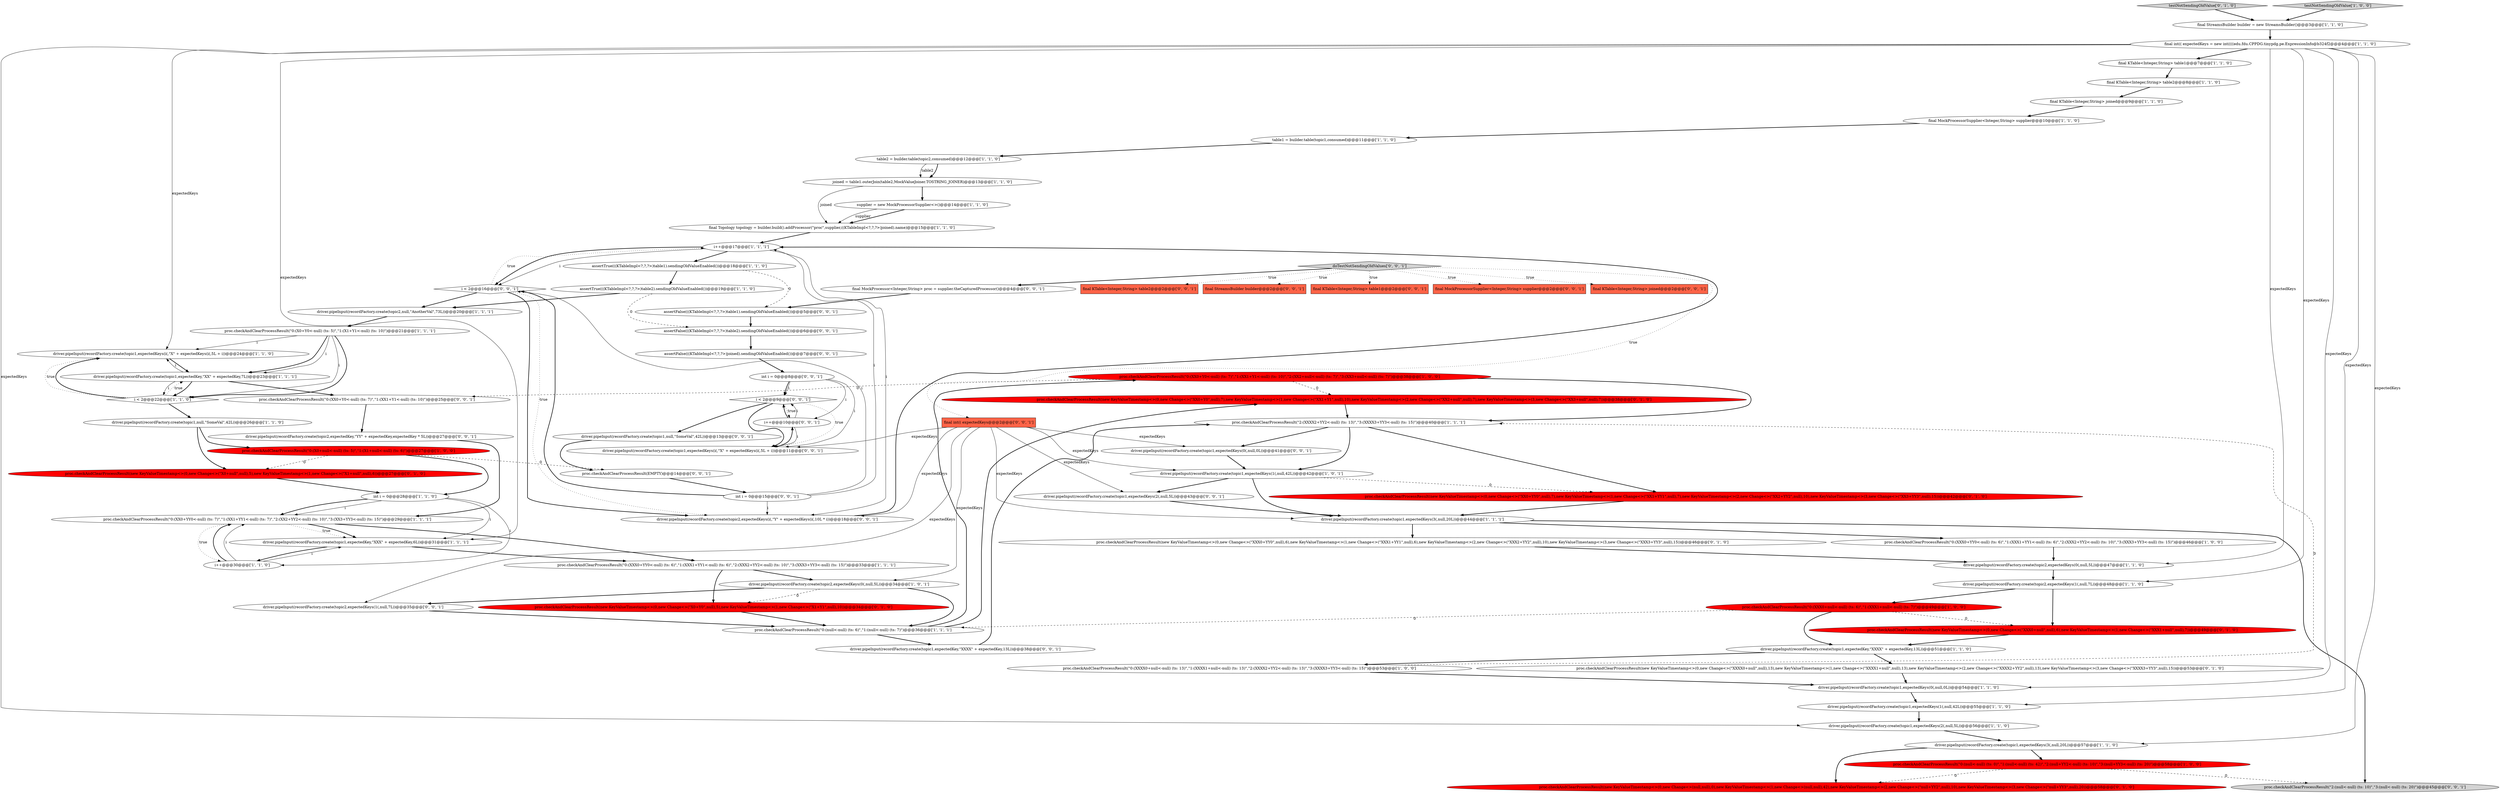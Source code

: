 digraph {
38 [style = filled, label = "proc.checkAndClearProcessResult(\"0:(XX0+Y0<-null) (ts: 7)\",\"1:(XX1+Y1<-null) (ts: 10)\",\"2:(XX2+null<-null) (ts: 7)\",\"3:(XX3+null<-null) (ts: 7)\")@@@38@@@['1', '0', '0']", fillcolor = red, shape = ellipse image = "AAA1AAABBB1BBB"];
66 [style = filled, label = "final KTable<Integer,String> table1@@@2@@@['0', '0', '1']", fillcolor = tomato, shape = box image = "AAA0AAABBB3BBB"];
43 [style = filled, label = "driver.pipeInput(recordFactory.create(topic2,expectedKeys(1(,null,7L))@@@48@@@['1', '1', '0']", fillcolor = white, shape = ellipse image = "AAA0AAABBB1BBB"];
46 [style = filled, label = "proc.checkAndClearProcessResult(new KeyValueTimestamp<>(0,new Change<>(\"XX0+YY0\",null),7),new KeyValueTimestamp<>(1,new Change<>(\"XX1+YY1\",null),7),new KeyValueTimestamp<>(2,new Change<>(\"XX2+YY2\",null),10),new KeyValueTimestamp<>(3,new Change<>(\"XX3+YY3\",null),15))@@@42@@@['0', '1', '0']", fillcolor = red, shape = ellipse image = "AAA1AAABBB2BBB"];
55 [style = filled, label = "final int(( expectedKeys@@@2@@@['0', '0', '1']", fillcolor = tomato, shape = box image = "AAA0AAABBB3BBB"];
10 [style = filled, label = "driver.pipeInput(recordFactory.create(topic2,expectedKeys(0(,null,5L))@@@47@@@['1', '1', '0']", fillcolor = white, shape = ellipse image = "AAA0AAABBB1BBB"];
4 [style = filled, label = "joined = table1.outerJoin(table2,MockValueJoiner.TOSTRING_JOINER)@@@13@@@['1', '1', '0']", fillcolor = white, shape = ellipse image = "AAA0AAABBB1BBB"];
50 [style = filled, label = "proc.checkAndClearProcessResult(new KeyValueTimestamp<>(0,new Change<>(\"XXXX0+null\",null),13),new KeyValueTimestamp<>(1,new Change<>(\"XXXX1+null\",null),13),new KeyValueTimestamp<>(2,new Change<>(\"XXXX2+YY2\",null),13),new KeyValueTimestamp<>(3,new Change<>(\"XXXX3+YY3\",null),15))@@@53@@@['0', '1', '0']", fillcolor = white, shape = ellipse image = "AAA0AAABBB2BBB"];
56 [style = filled, label = "proc.checkAndClearProcessResult(\"2:(null<-null) (ts: 10)\",\"3:(null<-null) (ts: 20)\")@@@45@@@['0', '0', '1']", fillcolor = lightgray, shape = ellipse image = "AAA0AAABBB3BBB"];
64 [style = filled, label = "driver.pipeInput(recordFactory.create(topic1,expectedKey,\"XXXX\" + expectedKey,13L))@@@38@@@['0', '0', '1']", fillcolor = white, shape = ellipse image = "AAA0AAABBB3BBB"];
27 [style = filled, label = "final StreamsBuilder builder = new StreamsBuilder()@@@3@@@['1', '1', '0']", fillcolor = white, shape = ellipse image = "AAA0AAABBB1BBB"];
11 [style = filled, label = "proc.checkAndClearProcessResult(\"0:(X0+null<-null) (ts: 5)\",\"1:(X1+null<-null) (ts: 6)\")@@@27@@@['1', '0', '0']", fillcolor = red, shape = ellipse image = "AAA1AAABBB1BBB"];
59 [style = filled, label = "final MockProcessorSupplier<Integer,String> supplier@@@2@@@['0', '0', '1']", fillcolor = tomato, shape = box image = "AAA0AAABBB3BBB"];
70 [style = filled, label = "i < 2@@@16@@@['0', '0', '1']", fillcolor = white, shape = diamond image = "AAA0AAABBB3BBB"];
12 [style = filled, label = "driver.pipeInput(recordFactory.create(topic2,expectedKeys(0(,null,5L))@@@34@@@['1', '0', '1']", fillcolor = white, shape = ellipse image = "AAA0AAABBB1BBB"];
45 [style = filled, label = "proc.checkAndClearProcessResult(new KeyValueTimestamp<>(0,new Change<>(\"XX0+Y0\",null),7),new KeyValueTimestamp<>(1,new Change<>(\"XX1+Y1\",null),10),new KeyValueTimestamp<>(2,new Change<>(\"XX2+null\",null),7),new KeyValueTimestamp<>(3,new Change<>(\"XX3+null\",null),7))@@@38@@@['0', '1', '0']", fillcolor = red, shape = ellipse image = "AAA1AAABBB2BBB"];
19 [style = filled, label = "driver.pipeInput(recordFactory.create(topic2,null,\"AnotherVal\",73L))@@@20@@@['1', '1', '1']", fillcolor = white, shape = ellipse image = "AAA0AAABBB1BBB"];
26 [style = filled, label = "driver.pipeInput(recordFactory.create(topic1,expectedKeys(1(,null,42L))@@@42@@@['1', '0', '1']", fillcolor = white, shape = ellipse image = "AAA0AAABBB1BBB"];
3 [style = filled, label = "final int(( expectedKeys = new int((((edu.fdu.CPPDG.tinypdg.pe.ExpressionInfo@b324f2@@@4@@@['1', '1', '0']", fillcolor = white, shape = ellipse image = "AAA0AAABBB1BBB"];
51 [style = filled, label = "proc.checkAndClearProcessResult(new KeyValueTimestamp<>(0,new Change<>(\"XXX0+YY0\",null),6),new KeyValueTimestamp<>(1,new Change<>(\"XXX1+YY1\",null),6),new KeyValueTimestamp<>(2,new Change<>(\"XXX2+YY2\",null),10),new KeyValueTimestamp<>(3,new Change<>(\"XXX3+YY3\",null),15))@@@46@@@['0', '1', '0']", fillcolor = white, shape = ellipse image = "AAA0AAABBB2BBB"];
33 [style = filled, label = "final KTable<Integer,String> table1@@@7@@@['1', '1', '0']", fillcolor = white, shape = ellipse image = "AAA0AAABBB1BBB"];
78 [style = filled, label = "final MockProcessor<Integer,String> proc = supplier.theCapturedProcessor()@@@4@@@['0', '0', '1']", fillcolor = white, shape = ellipse image = "AAA0AAABBB3BBB"];
44 [style = filled, label = "proc.checkAndClearProcessResult(new KeyValueTimestamp<>(0,new Change<>(null,null),0),new KeyValueTimestamp<>(1,new Change<>(null,null),42),new KeyValueTimestamp<>(2,new Change<>(\"null+YY2\",null),10),new KeyValueTimestamp<>(3,new Change<>(\"null+YY3\",null),20))@@@58@@@['0', '1', '0']", fillcolor = red, shape = ellipse image = "AAA1AAABBB2BBB"];
1 [style = filled, label = "driver.pipeInput(recordFactory.create(topic1,expectedKeys(2(,null,5L))@@@56@@@['1', '1', '0']", fillcolor = white, shape = ellipse image = "AAA0AAABBB1BBB"];
13 [style = filled, label = "driver.pipeInput(recordFactory.create(topic1,expectedKeys(i(,\"X\" + expectedKeys(i(,5L + i))@@@24@@@['1', '1', '0']", fillcolor = white, shape = ellipse image = "AAA0AAABBB1BBB"];
37 [style = filled, label = "final MockProcessorSupplier<Integer,String> supplier@@@10@@@['1', '1', '0']", fillcolor = white, shape = ellipse image = "AAA0AAABBB1BBB"];
61 [style = filled, label = "int i = 0@@@15@@@['0', '0', '1']", fillcolor = white, shape = ellipse image = "AAA0AAABBB3BBB"];
77 [style = filled, label = "assertFalse(((KTableImpl<?,?,?>)joined).sendingOldValueEnabled())@@@7@@@['0', '0', '1']", fillcolor = white, shape = ellipse image = "AAA0AAABBB3BBB"];
9 [style = filled, label = "table1 = builder.table(topic1,consumed)@@@11@@@['1', '1', '0']", fillcolor = white, shape = ellipse image = "AAA0AAABBB1BBB"];
69 [style = filled, label = "assertFalse(((KTableImpl<?,?,?>)table1).sendingOldValueEnabled())@@@5@@@['0', '0', '1']", fillcolor = white, shape = ellipse image = "AAA0AAABBB3BBB"];
71 [style = filled, label = "int i = 0@@@8@@@['0', '0', '1']", fillcolor = white, shape = ellipse image = "AAA0AAABBB3BBB"];
16 [style = filled, label = "driver.pipeInput(recordFactory.create(topic1,expectedKey,\"XXXX\" + expectedKey,13L))@@@51@@@['1', '1', '0']", fillcolor = white, shape = ellipse image = "AAA0AAABBB1BBB"];
31 [style = filled, label = "driver.pipeInput(recordFactory.create(topic1,expectedKey,\"XX\" + expectedKey,7L))@@@23@@@['1', '1', '1']", fillcolor = white, shape = ellipse image = "AAA0AAABBB1BBB"];
30 [style = filled, label = "i < 2@@@22@@@['1', '1', '0']", fillcolor = white, shape = diamond image = "AAA0AAABBB1BBB"];
40 [style = filled, label = "assertTrue(((KTableImpl<?,?,?>)table2).sendingOldValueEnabled())@@@19@@@['1', '1', '0']", fillcolor = white, shape = ellipse image = "AAA0AAABBB1BBB"];
75 [style = filled, label = "driver.pipeInput(recordFactory.create(topic2,expectedKeys(i(,\"Y\" + expectedKeys(i(,10L * i))@@@18@@@['0', '0', '1']", fillcolor = white, shape = ellipse image = "AAA0AAABBB3BBB"];
6 [style = filled, label = "table2 = builder.table(topic2,consumed)@@@12@@@['1', '1', '0']", fillcolor = white, shape = ellipse image = "AAA0AAABBB1BBB"];
22 [style = filled, label = "driver.pipeInput(recordFactory.create(topic1,expectedKey,\"XXX\" + expectedKey,6L))@@@31@@@['1', '1', '1']", fillcolor = white, shape = ellipse image = "AAA0AAABBB1BBB"];
17 [style = filled, label = "i++@@@17@@@['1', '1', '1']", fillcolor = white, shape = ellipse image = "AAA0AAABBB1BBB"];
21 [style = filled, label = "driver.pipeInput(recordFactory.create(topic1,expectedKeys(3(,null,20L))@@@57@@@['1', '1', '0']", fillcolor = white, shape = ellipse image = "AAA0AAABBB1BBB"];
35 [style = filled, label = "driver.pipeInput(recordFactory.create(topic1,expectedKeys(1(,null,42L))@@@55@@@['1', '1', '0']", fillcolor = white, shape = ellipse image = "AAA0AAABBB1BBB"];
48 [style = filled, label = "testNotSendingOldValue['0', '1', '0']", fillcolor = lightgray, shape = diamond image = "AAA0AAABBB2BBB"];
65 [style = filled, label = "assertFalse(((KTableImpl<?,?,?>)table2).sendingOldValueEnabled())@@@6@@@['0', '0', '1']", fillcolor = white, shape = ellipse image = "AAA0AAABBB3BBB"];
63 [style = filled, label = "final KTable<Integer,String> joined@@@2@@@['0', '0', '1']", fillcolor = tomato, shape = box image = "AAA0AAABBB3BBB"];
29 [style = filled, label = "driver.pipeInput(recordFactory.create(topic1,expectedKeys(0(,null,0L))@@@54@@@['1', '1', '0']", fillcolor = white, shape = ellipse image = "AAA0AAABBB1BBB"];
74 [style = filled, label = "driver.pipeInput(recordFactory.create(topic1,expectedKeys(2(,null,5L))@@@43@@@['0', '0', '1']", fillcolor = white, shape = ellipse image = "AAA0AAABBB3BBB"];
39 [style = filled, label = "assertTrue(((KTableImpl<?,?,?>)table1).sendingOldValueEnabled())@@@18@@@['1', '1', '0']", fillcolor = white, shape = ellipse image = "AAA0AAABBB1BBB"];
7 [style = filled, label = "final KTable<Integer,String> table2@@@8@@@['1', '1', '0']", fillcolor = white, shape = ellipse image = "AAA0AAABBB1BBB"];
20 [style = filled, label = "proc.checkAndClearProcessResult(\"0:(XX0+YY0<-null) (ts: 7)\",\"1:(XX1+YY1<-null) (ts: 7)\",\"2:(XX2+YY2<-null) (ts: 10)\",\"3:(XX3+YY3<-null) (ts: 15)\")@@@29@@@['1', '1', '1']", fillcolor = white, shape = ellipse image = "AAA0AAABBB1BBB"];
25 [style = filled, label = "final KTable<Integer,String> joined@@@9@@@['1', '1', '0']", fillcolor = white, shape = ellipse image = "AAA0AAABBB1BBB"];
49 [style = filled, label = "proc.checkAndClearProcessResult(new KeyValueTimestamp<>(0,new Change<>(\"X0+Y0\",null),5),new KeyValueTimestamp<>(1,new Change<>(\"X1+Y1\",null),10))@@@34@@@['0', '1', '0']", fillcolor = red, shape = ellipse image = "AAA1AAABBB2BBB"];
15 [style = filled, label = "proc.checkAndClearProcessResult(\"0:(X0+Y0<-null) (ts: 5)\",\"1:(X1+Y1<-null) (ts: 10)\")@@@21@@@['1', '1', '1']", fillcolor = white, shape = ellipse image = "AAA0AAABBB1BBB"];
8 [style = filled, label = "proc.checkAndClearProcessResult(\"0:(XXX0+YY0<-null) (ts: 6)\",\"1:(XXX1+YY1<-null) (ts: 6)\",\"2:(XXX2+YY2<-null) (ts: 10)\",\"3:(XXX3+YY3<-null) (ts: 15)\")@@@46@@@['1', '0', '0']", fillcolor = white, shape = ellipse image = "AAA0AAABBB1BBB"];
34 [style = filled, label = "proc.checkAndClearProcessResult(\"0:(null<-null) (ts: 6)\",\"1:(null<-null) (ts: 7)\")@@@36@@@['1', '1', '1']", fillcolor = white, shape = ellipse image = "AAA0AAABBB1BBB"];
24 [style = filled, label = "proc.checkAndClearProcessResult(\"2:(XXXX2+YY2<-null) (ts: 13)\",\"3:(XXXX3+YY3<-null) (ts: 15)\")@@@40@@@['1', '1', '1']", fillcolor = white, shape = ellipse image = "AAA0AAABBB1BBB"];
54 [style = filled, label = "i < 2@@@9@@@['0', '0', '1']", fillcolor = white, shape = diamond image = "AAA0AAABBB3BBB"];
36 [style = filled, label = "proc.checkAndClearProcessResult(\"0:(XXX0+YY0<-null) (ts: 6)\",\"1:(XXX1+YY1<-null) (ts: 6)\",\"2:(XXX2+YY2<-null) (ts: 10)\",\"3:(XXX3+YY3<-null) (ts: 15)\")@@@33@@@['1', '1', '1']", fillcolor = white, shape = ellipse image = "AAA0AAABBB1BBB"];
23 [style = filled, label = "testNotSendingOldValue['1', '0', '0']", fillcolor = lightgray, shape = diamond image = "AAA0AAABBB1BBB"];
18 [style = filled, label = "i++@@@30@@@['1', '1', '0']", fillcolor = white, shape = ellipse image = "AAA0AAABBB1BBB"];
2 [style = filled, label = "driver.pipeInput(recordFactory.create(topic1,null,\"SomeVal\",42L))@@@26@@@['1', '1', '0']", fillcolor = white, shape = ellipse image = "AAA0AAABBB1BBB"];
32 [style = filled, label = "proc.checkAndClearProcessResult(\"0:(XXXX0+null<-null) (ts: 13)\",\"1:(XXXX1+null<-null) (ts: 13)\",\"2:(XXXX2+YY2<-null) (ts: 13)\",\"3:(XXXX3+YY3<-null) (ts: 15)\")@@@53@@@['1', '0', '0']", fillcolor = white, shape = ellipse image = "AAA0AAABBB1BBB"];
68 [style = filled, label = "i++@@@10@@@['0', '0', '1']", fillcolor = white, shape = ellipse image = "AAA0AAABBB3BBB"];
41 [style = filled, label = "int i = 0@@@28@@@['1', '1', '0']", fillcolor = white, shape = ellipse image = "AAA0AAABBB1BBB"];
58 [style = filled, label = "proc.checkAndClearProcessResult(EMPTY)@@@14@@@['0', '0', '1']", fillcolor = white, shape = ellipse image = "AAA0AAABBB3BBB"];
42 [style = filled, label = "proc.checkAndClearProcessResult(\"0:(XXX0+null<-null) (ts: 6)\",\"1:(XXX1+null<-null) (ts: 7)\")@@@49@@@['1', '0', '0']", fillcolor = red, shape = ellipse image = "AAA1AAABBB1BBB"];
60 [style = filled, label = "driver.pipeInput(recordFactory.create(topic1,null,\"SomeVal\",42L))@@@13@@@['0', '0', '1']", fillcolor = white, shape = ellipse image = "AAA0AAABBB3BBB"];
76 [style = filled, label = "driver.pipeInput(recordFactory.create(topic2,expectedKeys(1(,null,7L))@@@35@@@['0', '0', '1']", fillcolor = white, shape = ellipse image = "AAA0AAABBB3BBB"];
79 [style = filled, label = "doTestNotSendingOldValues['0', '0', '1']", fillcolor = lightgray, shape = diamond image = "AAA0AAABBB3BBB"];
5 [style = filled, label = "final Topology topology = builder.build().addProcessor(\"proc\",supplier,((KTableImpl<?,?,?>)joined).name)@@@15@@@['1', '1', '0']", fillcolor = white, shape = ellipse image = "AAA0AAABBB1BBB"];
57 [style = filled, label = "proc.checkAndClearProcessResult(\"0:(XX0+Y0<-null) (ts: 7)\",\"1:(XX1+Y1<-null) (ts: 10)\")@@@25@@@['0', '0', '1']", fillcolor = white, shape = ellipse image = "AAA0AAABBB3BBB"];
62 [style = filled, label = "driver.pipeInput(recordFactory.create(topic1,expectedKeys(0(,null,0L))@@@41@@@['0', '0', '1']", fillcolor = white, shape = ellipse image = "AAA0AAABBB3BBB"];
28 [style = filled, label = "proc.checkAndClearProcessResult(\"0:(null<-null) (ts: 0)\",\"1:(null<-null) (ts: 42)\",\"2:(null+YY2<-null) (ts: 10)\",\"3:(null+YY3<-null) (ts: 20)\")@@@58@@@['1', '0', '0']", fillcolor = red, shape = ellipse image = "AAA1AAABBB1BBB"];
52 [style = filled, label = "proc.checkAndClearProcessResult(new KeyValueTimestamp<>(0,new Change<>(\"XXX0+null\",null),6),new KeyValueTimestamp<>(1,new Change<>(\"XXX1+null\",null),7))@@@49@@@['0', '1', '0']", fillcolor = red, shape = ellipse image = "AAA1AAABBB2BBB"];
53 [style = filled, label = "final KTable<Integer,String> table2@@@2@@@['0', '0', '1']", fillcolor = tomato, shape = box image = "AAA0AAABBB3BBB"];
67 [style = filled, label = "driver.pipeInput(recordFactory.create(topic2,expectedKey,\"YY\" + expectedKey,expectedKey * 5L))@@@27@@@['0', '0', '1']", fillcolor = white, shape = ellipse image = "AAA0AAABBB3BBB"];
73 [style = filled, label = "driver.pipeInput(recordFactory.create(topic1,expectedKeys(i(,\"X\" + expectedKeys(i(,5L + i))@@@11@@@['0', '0', '1']", fillcolor = white, shape = ellipse image = "AAA0AAABBB3BBB"];
14 [style = filled, label = "driver.pipeInput(recordFactory.create(topic1,expectedKeys(3(,null,20L))@@@44@@@['1', '1', '1']", fillcolor = white, shape = ellipse image = "AAA0AAABBB1BBB"];
0 [style = filled, label = "supplier = new MockProcessorSupplier<>()@@@14@@@['1', '1', '0']", fillcolor = white, shape = ellipse image = "AAA0AAABBB1BBB"];
72 [style = filled, label = "final StreamsBuilder builder@@@2@@@['0', '0', '1']", fillcolor = tomato, shape = box image = "AAA0AAABBB3BBB"];
47 [style = filled, label = "proc.checkAndClearProcessResult(new KeyValueTimestamp<>(0,new Change<>(\"X0+null\",null),5),new KeyValueTimestamp<>(1,new Change<>(\"X1+null\",null),6))@@@27@@@['0', '1', '0']", fillcolor = red, shape = ellipse image = "AAA1AAABBB2BBB"];
8->10 [style = bold, label=""];
40->65 [style = dashed, label="0"];
30->13 [style = bold, label=""];
68->73 [style = solid, label="i"];
3->10 [style = solid, label="expectedKeys"];
3->22 [style = solid, label="expectedKeys"];
3->1 [style = solid, label="expectedKeys"];
43->42 [style = bold, label=""];
55->76 [style = solid, label="expectedKeys"];
70->75 [style = dotted, label="true"];
17->70 [style = bold, label=""];
36->12 [style = bold, label=""];
51->10 [style = bold, label=""];
41->20 [style = bold, label=""];
48->27 [style = bold, label=""];
45->24 [style = bold, label=""];
21->28 [style = bold, label=""];
9->6 [style = bold, label=""];
37->9 [style = bold, label=""];
71->73 [style = solid, label="i"];
26->74 [style = bold, label=""];
57->67 [style = bold, label=""];
1->21 [style = bold, label=""];
3->13 [style = solid, label="expectedKeys"];
34->64 [style = bold, label=""];
31->30 [style = bold, label=""];
18->22 [style = solid, label="i"];
20->18 [style = dotted, label="true"];
13->31 [style = bold, label=""];
19->15 [style = bold, label=""];
31->13 [style = solid, label="i"];
24->46 [style = bold, label=""];
54->68 [style = dotted, label="true"];
33->7 [style = bold, label=""];
3->43 [style = solid, label="expectedKeys"];
50->29 [style = bold, label=""];
3->21 [style = solid, label="expectedKeys"];
76->34 [style = bold, label=""];
79->63 [style = dotted, label="true"];
21->44 [style = bold, label=""];
41->22 [style = solid, label="i"];
79->53 [style = dotted, label="true"];
54->60 [style = bold, label=""];
26->14 [style = bold, label=""];
16->32 [style = bold, label=""];
3->33 [style = bold, label=""];
70->17 [style = dotted, label="true"];
14->56 [style = bold, label=""];
5->17 [style = bold, label=""];
4->0 [style = bold, label=""];
6->4 [style = bold, label=""];
18->20 [style = bold, label=""];
75->17 [style = bold, label=""];
22->18 [style = bold, label=""];
31->57 [style = bold, label=""];
11->58 [style = dashed, label="0"];
15->31 [style = bold, label=""];
25->37 [style = bold, label=""];
36->49 [style = bold, label=""];
70->75 [style = bold, label=""];
17->39 [style = bold, label=""];
77->71 [style = bold, label=""];
55->73 [style = solid, label="expectedKeys"];
15->30 [style = solid, label="i"];
47->41 [style = bold, label=""];
46->14 [style = bold, label=""];
55->14 [style = solid, label="expectedKeys"];
61->70 [style = solid, label="i"];
14->8 [style = bold, label=""];
15->31 [style = solid, label="i"];
20->22 [style = dotted, label="true"];
29->35 [style = bold, label=""];
34->38 [style = bold, label=""];
61->70 [style = bold, label=""];
62->26 [style = bold, label=""];
41->20 [style = solid, label="i"];
79->55 [style = dotted, label="true"];
54->73 [style = dotted, label="true"];
71->54 [style = solid, label="i"];
79->66 [style = dotted, label="true"];
71->54 [style = bold, label=""];
58->61 [style = bold, label=""];
54->73 [style = bold, label=""];
10->43 [style = bold, label=""];
38->24 [style = bold, label=""];
4->5 [style = solid, label="joined"];
55->62 [style = solid, label="expectedKeys"];
40->19 [style = bold, label=""];
42->16 [style = bold, label=""];
79->72 [style = dotted, label="true"];
65->77 [style = bold, label=""];
18->20 [style = solid, label="i"];
70->19 [style = bold, label=""];
74->14 [style = bold, label=""];
28->56 [style = dashed, label="0"];
16->50 [style = bold, label=""];
11->41 [style = bold, label=""];
60->58 [style = bold, label=""];
24->26 [style = bold, label=""];
11->47 [style = dashed, label="0"];
35->1 [style = bold, label=""];
30->13 [style = dotted, label="true"];
52->16 [style = bold, label=""];
39->40 [style = bold, label=""];
6->4 [style = solid, label="table2"];
55->74 [style = solid, label="expectedKeys"];
17->70 [style = solid, label="i"];
38->57 [style = dashed, label="0"];
12->76 [style = bold, label=""];
2->47 [style = bold, label=""];
2->11 [style = bold, label=""];
20->36 [style = bold, label=""];
30->31 [style = dotted, label="true"];
0->5 [style = bold, label=""];
69->65 [style = bold, label=""];
32->24 [style = dashed, label="0"];
55->75 [style = solid, label="expectedKeys"];
23->27 [style = bold, label=""];
41->18 [style = solid, label="i"];
34->45 [style = bold, label=""];
27->3 [style = bold, label=""];
68->54 [style = solid, label="i"];
42->34 [style = dashed, label="0"];
14->51 [style = bold, label=""];
15->13 [style = solid, label="i"];
12->34 [style = bold, label=""];
0->5 [style = solid, label="supplier"];
15->30 [style = bold, label=""];
43->52 [style = bold, label=""];
64->24 [style = bold, label=""];
49->34 [style = bold, label=""];
3->29 [style = solid, label="expectedKeys"];
20->22 [style = bold, label=""];
3->35 [style = solid, label="expectedKeys"];
32->29 [style = bold, label=""];
61->17 [style = solid, label="i"];
67->20 [style = bold, label=""];
31->30 [style = solid, label="i"];
17->75 [style = solid, label="i"];
79->78 [style = bold, label=""];
79->59 [style = dotted, label="true"];
28->44 [style = dashed, label="0"];
22->36 [style = bold, label=""];
78->69 [style = bold, label=""];
71->68 [style = solid, label="i"];
55->26 [style = solid, label="expectedKeys"];
7->25 [style = bold, label=""];
24->62 [style = bold, label=""];
73->68 [style = bold, label=""];
61->75 [style = solid, label="i"];
38->45 [style = dashed, label="0"];
39->69 [style = dashed, label="0"];
30->2 [style = bold, label=""];
55->12 [style = solid, label="expectedKeys"];
42->52 [style = dashed, label="0"];
68->54 [style = bold, label=""];
12->49 [style = dashed, label="0"];
26->46 [style = dashed, label="0"];
}
